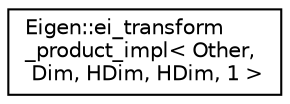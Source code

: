 digraph "Graphical Class Hierarchy"
{
  edge [fontname="Helvetica",fontsize="10",labelfontname="Helvetica",labelfontsize="10"];
  node [fontname="Helvetica",fontsize="10",shape=record];
  rankdir="LR";
  Node1 [label="Eigen::ei_transform\l_product_impl\< Other,\l Dim, HDim, HDim, 1 \>",height=0.2,width=0.4,color="black", fillcolor="white", style="filled",URL="$struct_eigen_1_1ei__transform__product__impl_3_01_other_00_01_dim_00_01_h_dim_00_01_h_dim_00_011_01_4.html"];
}
